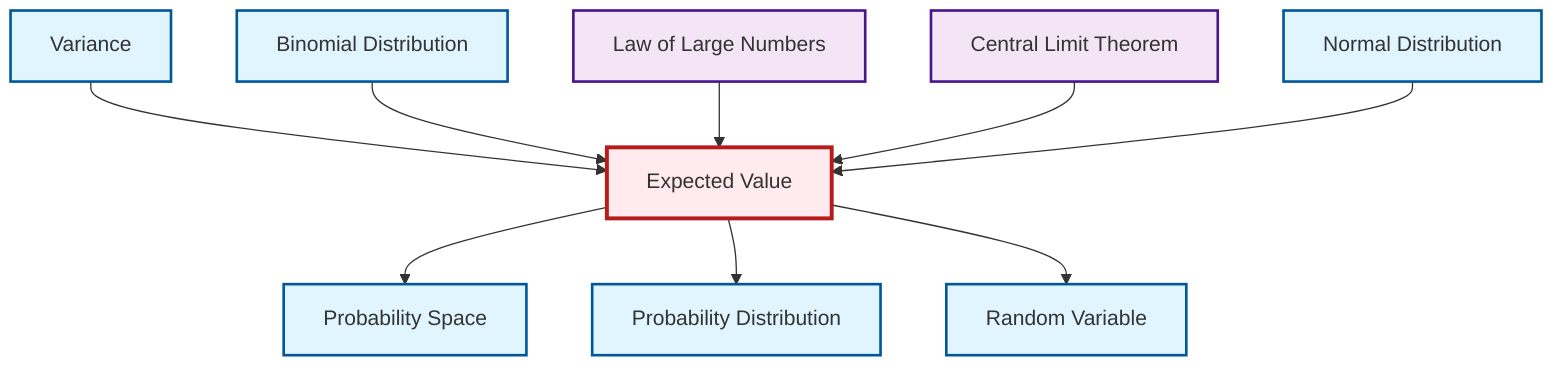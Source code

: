 graph TD
    classDef definition fill:#e1f5fe,stroke:#01579b,stroke-width:2px
    classDef theorem fill:#f3e5f5,stroke:#4a148c,stroke-width:2px
    classDef axiom fill:#fff3e0,stroke:#e65100,stroke-width:2px
    classDef example fill:#e8f5e9,stroke:#1b5e20,stroke-width:2px
    classDef current fill:#ffebee,stroke:#b71c1c,stroke-width:3px
    thm-law-of-large-numbers["Law of Large Numbers"]:::theorem
    def-random-variable["Random Variable"]:::definition
    def-normal-distribution["Normal Distribution"]:::definition
    def-probability-distribution["Probability Distribution"]:::definition
    def-expectation["Expected Value"]:::definition
    def-probability-space["Probability Space"]:::definition
    def-binomial-distribution["Binomial Distribution"]:::definition
    def-variance["Variance"]:::definition
    thm-central-limit["Central Limit Theorem"]:::theorem
    def-variance --> def-expectation
    def-expectation --> def-probability-space
    def-binomial-distribution --> def-expectation
    thm-law-of-large-numbers --> def-expectation
    def-expectation --> def-probability-distribution
    def-expectation --> def-random-variable
    thm-central-limit --> def-expectation
    def-normal-distribution --> def-expectation
    class def-expectation current